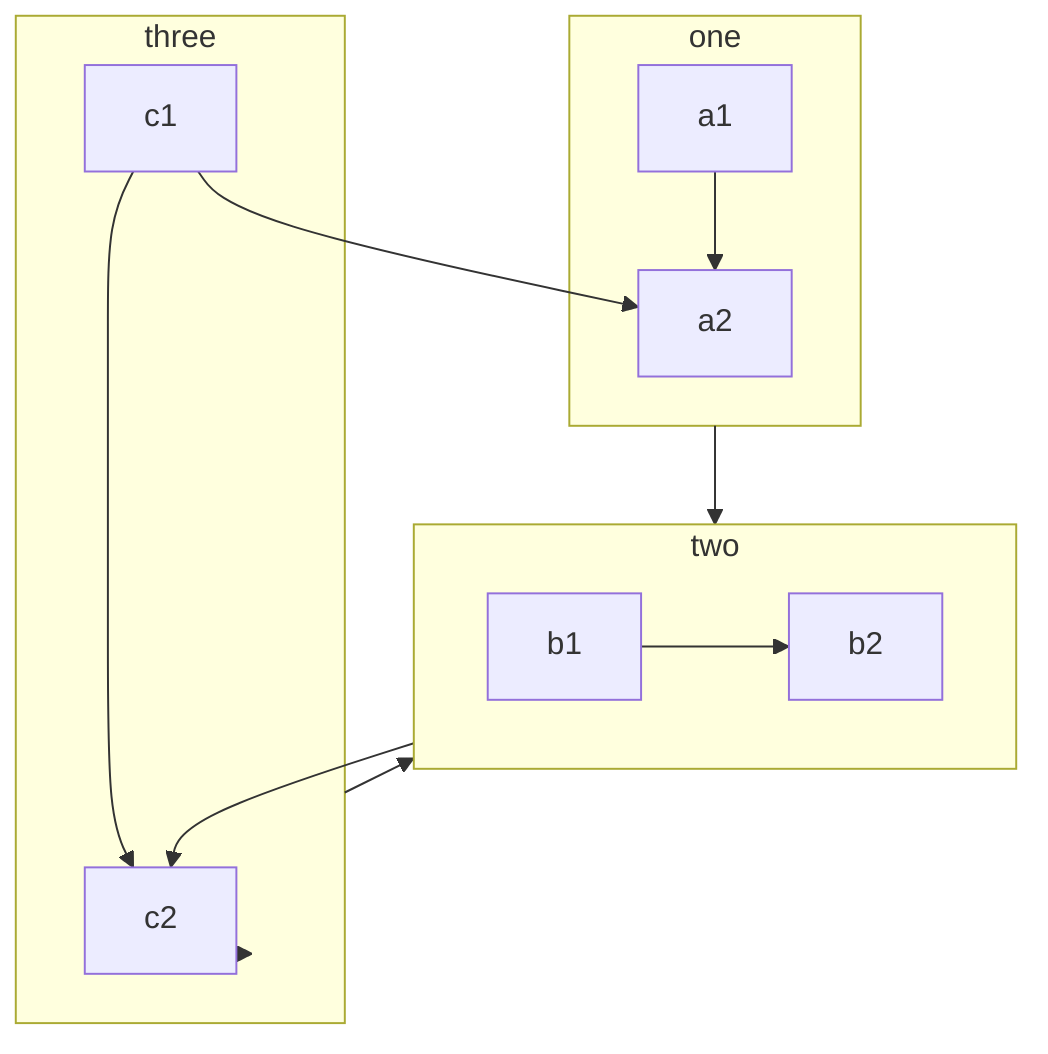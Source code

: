 flowchart TB
    c1-->a2
    subgraph one
    a1-->a2
    end
    subgraph two
    b1-->b2
    end
    subgraph three
    c1-->c2
    end
    one --> two
    three --> two
    two --> c2
    three --> c2